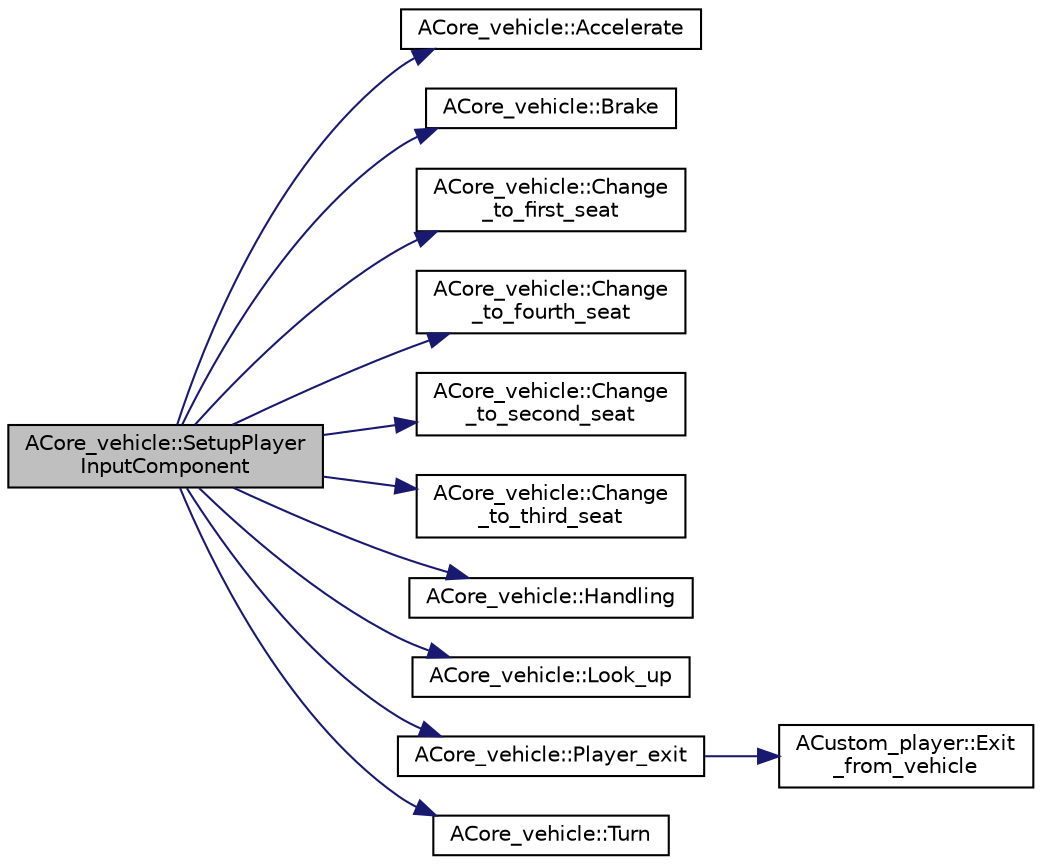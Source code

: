 digraph "ACore_vehicle::SetupPlayerInputComponent"
{
 // LATEX_PDF_SIZE
  edge [fontname="Helvetica",fontsize="10",labelfontname="Helvetica",labelfontsize="10"];
  node [fontname="Helvetica",fontsize="10",shape=record];
  rankdir="LR";
  Node1 [label="ACore_vehicle::SetupPlayer\lInputComponent",height=0.2,width=0.4,color="black", fillcolor="grey75", style="filled", fontcolor="black",tooltip=" "];
  Node1 -> Node2 [color="midnightblue",fontsize="10",style="solid",fontname="Helvetica"];
  Node2 [label="ACore_vehicle::Accelerate",height=0.2,width=0.4,color="black", fillcolor="white", style="filled",URL="$class_a_core__vehicle.html#ad782068a030f27973dc221d88ed04c39",tooltip="가속"];
  Node1 -> Node3 [color="midnightblue",fontsize="10",style="solid",fontname="Helvetica"];
  Node3 [label="ACore_vehicle::Brake",height=0.2,width=0.4,color="black", fillcolor="white", style="filled",URL="$class_a_core__vehicle.html#a6bf124a7e88fa3f2baee01de77a878d1",tooltip="브레이크"];
  Node1 -> Node4 [color="midnightblue",fontsize="10",style="solid",fontname="Helvetica"];
  Node4 [label="ACore_vehicle::Change\l_to_first_seat",height=0.2,width=0.4,color="black", fillcolor="white", style="filled",URL="$class_a_core__vehicle.html#adbcb431637182f544cb666327c3ac349",tooltip="첫번째 좌석으로 이동"];
  Node1 -> Node5 [color="midnightblue",fontsize="10",style="solid",fontname="Helvetica"];
  Node5 [label="ACore_vehicle::Change\l_to_fourth_seat",height=0.2,width=0.4,color="black", fillcolor="white", style="filled",URL="$class_a_core__vehicle.html#a0e386cf02def2bd1194e523eb65440d4",tooltip="네번째 좌석으로 이동"];
  Node1 -> Node6 [color="midnightblue",fontsize="10",style="solid",fontname="Helvetica"];
  Node6 [label="ACore_vehicle::Change\l_to_second_seat",height=0.2,width=0.4,color="black", fillcolor="white", style="filled",URL="$class_a_core__vehicle.html#aa645f753d1393f5fbd692e321c76000d",tooltip="두번째 좌석으로 이동"];
  Node1 -> Node7 [color="midnightblue",fontsize="10",style="solid",fontname="Helvetica"];
  Node7 [label="ACore_vehicle::Change\l_to_third_seat",height=0.2,width=0.4,color="black", fillcolor="white", style="filled",URL="$class_a_core__vehicle.html#a04c781138396ebedda6d21f05c80d9ae",tooltip="세번째 좌석으로 이동"];
  Node1 -> Node8 [color="midnightblue",fontsize="10",style="solid",fontname="Helvetica"];
  Node8 [label="ACore_vehicle::Handling",height=0.2,width=0.4,color="black", fillcolor="white", style="filled",URL="$class_a_core__vehicle.html#aaf777f64b61ff018fe7d53533e5b2f4c",tooltip="회전"];
  Node1 -> Node9 [color="midnightblue",fontsize="10",style="solid",fontname="Helvetica"];
  Node9 [label="ACore_vehicle::Look_up",height=0.2,width=0.4,color="black", fillcolor="white", style="filled",URL="$class_a_core__vehicle.html#a586bf1014fa72e5c1e7bc0984a3c9e00",tooltip="카메라를 위 아래로 회전"];
  Node1 -> Node10 [color="midnightblue",fontsize="10",style="solid",fontname="Helvetica"];
  Node10 [label="ACore_vehicle::Player_exit",height=0.2,width=0.4,color="black", fillcolor="white", style="filled",URL="$class_a_core__vehicle.html#a6f0e55db0f7936ac0eec81766b8f3d4d",tooltip="플레이어가 차량에서 나감"];
  Node10 -> Node11 [color="midnightblue",fontsize="10",style="solid",fontname="Helvetica"];
  Node11 [label="ACustom_player::Exit\l_from_vehicle",height=0.2,width=0.4,color="black", fillcolor="white", style="filled",URL="$class_a_custom__player.html#a504d1c863edf243a203467bbdd8f5795",tooltip="플레이어가 차량에서 나감"];
  Node1 -> Node12 [color="midnightblue",fontsize="10",style="solid",fontname="Helvetica"];
  Node12 [label="ACore_vehicle::Turn",height=0.2,width=0.4,color="black", fillcolor="white", style="filled",URL="$class_a_core__vehicle.html#af137eb3ecf8c02d4a9acf1a6002a68d8",tooltip="카메라를 좌우로 회전"];
}
